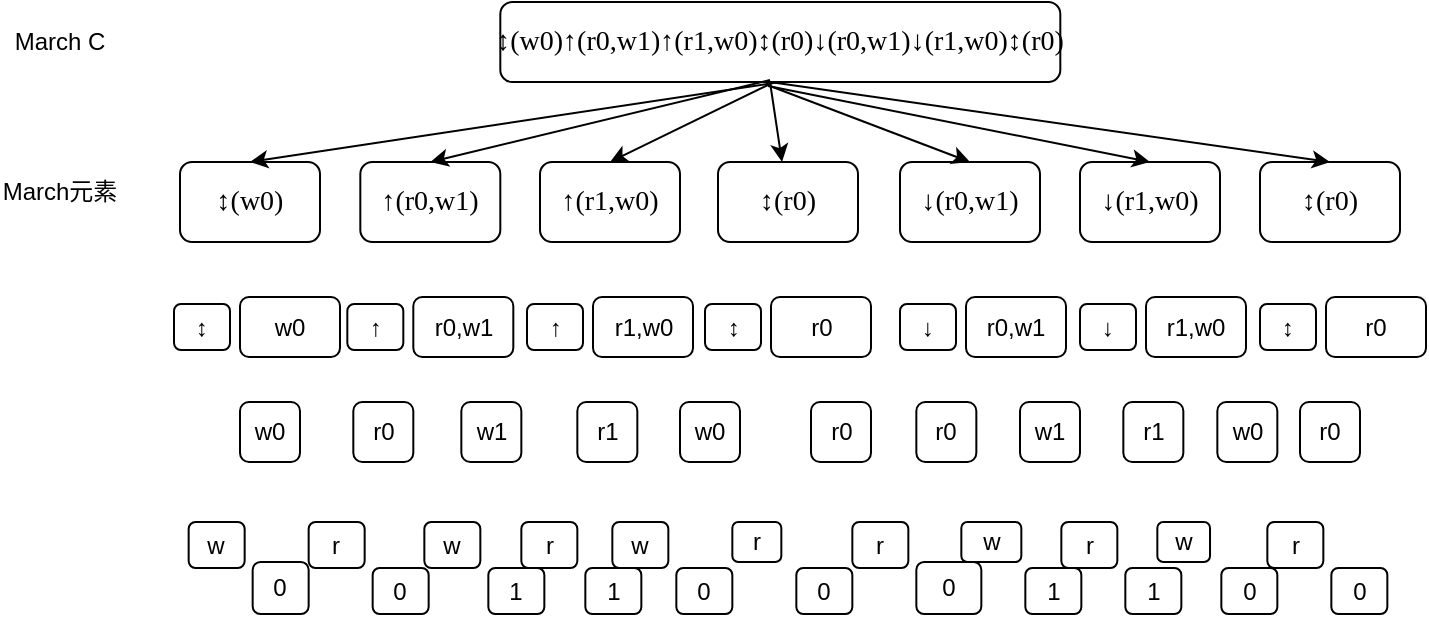 <mxfile version="20.8.20" type="github">
  <diagram id="oGFlpdTqN46abrTQSJ-Q" name="第 1 页">
    <mxGraphModel dx="1434" dy="796" grid="1" gridSize="10" guides="1" tooltips="1" connect="1" arrows="1" fold="1" page="0" pageScale="1" pageWidth="827" pageHeight="1169" math="0" shadow="0">
      <root>
        <mxCell id="0" />
        <mxCell id="1" parent="0" />
        <mxCell id="kUgraecNUWA_pfVt_VVu-1" value="&lt;p class=&quot;MsoNormal&quot;&gt;&lt;span style=&quot;mso-spacerun:&#39;yes&#39;;font-family:&#39;Times New Roman&#39;;font-size:10.5pt;&lt;br/&gt;mso-font-kerning:1.0pt;&quot;&gt;↕(w0)↑(r0,w1)↑(r1,w0)↕(r0)↓(r0,w1)↓(r1,w0)↕(r0)&lt;/span&gt;&lt;/p&gt;" style="rounded=1;whiteSpace=wrap;html=1;" parent="1" vertex="1">
          <mxGeometry x="270.16" y="160" width="280" height="40" as="geometry" />
        </mxCell>
        <mxCell id="kUgraecNUWA_pfVt_VVu-3" value="&lt;p class=&quot;MsoNormal&quot;&gt;&lt;span style=&quot;mso-spacerun:&#39;yes&#39;;font-family:&#39;Times New Roman&#39;;font-size:10.5pt;&lt;br/&gt;mso-font-kerning:1.0pt;&quot;&gt;↕(w0)&lt;/span&gt;&lt;/p&gt;" style="rounded=1;whiteSpace=wrap;html=1;" parent="1" vertex="1">
          <mxGeometry x="110" y="240" width="70" height="40" as="geometry" />
        </mxCell>
        <mxCell id="kUgraecNUWA_pfVt_VVu-4" value="&lt;p class=&quot;MsoNormal&quot;&gt;&lt;span style=&quot;mso-spacerun:&#39;yes&#39;;font-family:&#39;Times New Roman&#39;;font-size:10.5pt;&#xa;mso-font-kerning:1.0pt;&quot;&gt;&lt;font face=&quot;Times New Roman&quot;&gt;↑(r0,w1)&lt;/font&gt;&lt;/span&gt;&lt;/p&gt;" style="rounded=1;whiteSpace=wrap;html=1;" parent="1" vertex="1">
          <mxGeometry x="200.16" y="240" width="70" height="40" as="geometry" />
        </mxCell>
        <mxCell id="kUgraecNUWA_pfVt_VVu-5" value="&lt;p class=&quot;MsoNormal&quot;&gt;&lt;span style=&quot;mso-spacerun:&#39;yes&#39;;font-family:&#39;Times New Roman&#39;;font-size:10.5pt;&lt;br/&gt;mso-font-kerning:1.0pt;&quot;&gt;↑(r1,w0)&lt;/span&gt;&lt;/p&gt;" style="rounded=1;whiteSpace=wrap;html=1;" parent="1" vertex="1">
          <mxGeometry x="290" y="240" width="70" height="40" as="geometry" />
        </mxCell>
        <mxCell id="kUgraecNUWA_pfVt_VVu-6" value="&lt;p class=&quot;MsoNormal&quot;&gt;&lt;span style=&quot;mso-spacerun:&#39;yes&#39;;font-family:&#39;Times New Roman&#39;;font-size:10.5pt;&lt;br/&gt;mso-font-kerning:1.0pt;&quot;&gt;↕(r0)&lt;/span&gt;&lt;/p&gt;" style="rounded=1;whiteSpace=wrap;html=1;" parent="1" vertex="1">
          <mxGeometry x="379" y="240" width="70" height="40" as="geometry" />
        </mxCell>
        <mxCell id="kUgraecNUWA_pfVt_VVu-7" value="&lt;p class=&quot;MsoNormal&quot;&gt;&lt;span style=&quot;mso-spacerun:&#39;yes&#39;;font-family:&#39;Times New Roman&#39;;font-size:10.5pt;&lt;br/&gt;mso-font-kerning:1.0pt;&quot;&gt;↓(r0,w1)&lt;/span&gt;&lt;/p&gt;" style="rounded=1;whiteSpace=wrap;html=1;" parent="1" vertex="1">
          <mxGeometry x="470" y="240" width="70" height="40" as="geometry" />
        </mxCell>
        <mxCell id="kUgraecNUWA_pfVt_VVu-8" value="&lt;p class=&quot;MsoNormal&quot;&gt;&lt;span style=&quot;mso-spacerun:&#39;yes&#39;;font-family:&#39;Times New Roman&#39;;font-size:10.5pt;&lt;br/&gt;mso-font-kerning:1.0pt;&quot;&gt;↓(r1,w0)&lt;/span&gt;&lt;/p&gt;" style="rounded=1;whiteSpace=wrap;html=1;" parent="1" vertex="1">
          <mxGeometry x="560" y="240" width="70" height="40" as="geometry" />
        </mxCell>
        <mxCell id="kUgraecNUWA_pfVt_VVu-9" value="&lt;p class=&quot;MsoNormal&quot;&gt;&lt;span style=&quot;mso-spacerun:&#39;yes&#39;;font-family:&#39;Times New Roman&#39;;font-size:10.5pt;&lt;br/&gt;mso-font-kerning:1.0pt;&quot;&gt;↕(r0)&lt;/span&gt;&lt;/p&gt;" style="rounded=1;whiteSpace=wrap;html=1;" parent="1" vertex="1">
          <mxGeometry x="650" y="240" width="70" height="40" as="geometry" />
        </mxCell>
        <mxCell id="kUgraecNUWA_pfVt_VVu-14" value="March C" style="text;html=1;strokeColor=none;fillColor=none;align=center;verticalAlign=middle;whiteSpace=wrap;rounded=0;" parent="1" vertex="1">
          <mxGeometry x="20" y="165" width="60" height="30" as="geometry" />
        </mxCell>
        <mxCell id="kUgraecNUWA_pfVt_VVu-15" value="March元素" style="text;html=1;strokeColor=none;fillColor=none;align=center;verticalAlign=middle;whiteSpace=wrap;rounded=0;" parent="1" vertex="1">
          <mxGeometry x="20" y="240" width="60" height="30" as="geometry" />
        </mxCell>
        <mxCell id="pRD_6JttEL12qKxeUE_r-2" value="" style="endArrow=classic;html=1;rounded=0;exitX=0.5;exitY=1;exitDx=0;exitDy=0;entryX=0.5;entryY=0;entryDx=0;entryDy=0;" edge="1" parent="1" source="kUgraecNUWA_pfVt_VVu-1" target="kUgraecNUWA_pfVt_VVu-3">
          <mxGeometry width="50" height="50" relative="1" as="geometry">
            <mxPoint x="-9" y="453" as="sourcePoint" />
            <mxPoint x="41" y="403" as="targetPoint" />
          </mxGeometry>
        </mxCell>
        <mxCell id="pRD_6JttEL12qKxeUE_r-3" value="" style="endArrow=classic;html=1;rounded=0;entryX=0.5;entryY=0;entryDx=0;entryDy=0;" edge="1" parent="1" target="kUgraecNUWA_pfVt_VVu-4">
          <mxGeometry width="50" height="50" relative="1" as="geometry">
            <mxPoint x="405" y="199" as="sourcePoint" />
            <mxPoint x="123" y="427" as="targetPoint" />
          </mxGeometry>
        </mxCell>
        <mxCell id="pRD_6JttEL12qKxeUE_r-4" value="" style="endArrow=classic;html=1;rounded=0;entryX=0.5;entryY=0;entryDx=0;entryDy=0;" edge="1" parent="1" target="kUgraecNUWA_pfVt_VVu-5">
          <mxGeometry width="50" height="50" relative="1" as="geometry">
            <mxPoint x="407" y="200" as="sourcePoint" />
            <mxPoint x="358" y="425" as="targetPoint" />
          </mxGeometry>
        </mxCell>
        <mxCell id="pRD_6JttEL12qKxeUE_r-5" value="" style="endArrow=classic;html=1;rounded=0;" edge="1" parent="1" target="kUgraecNUWA_pfVt_VVu-6">
          <mxGeometry width="50" height="50" relative="1" as="geometry">
            <mxPoint x="405" y="200" as="sourcePoint" />
            <mxPoint x="92" y="451" as="targetPoint" />
          </mxGeometry>
        </mxCell>
        <mxCell id="pRD_6JttEL12qKxeUE_r-6" value="" style="endArrow=classic;html=1;rounded=0;entryX=0.5;entryY=0;entryDx=0;entryDy=0;" edge="1" parent="1" target="kUgraecNUWA_pfVt_VVu-7">
          <mxGeometry width="50" height="50" relative="1" as="geometry">
            <mxPoint x="405" y="202" as="sourcePoint" />
            <mxPoint x="238" y="421" as="targetPoint" />
          </mxGeometry>
        </mxCell>
        <mxCell id="pRD_6JttEL12qKxeUE_r-7" value="" style="endArrow=classic;html=1;rounded=0;entryX=0.5;entryY=0;entryDx=0;entryDy=0;" edge="1" parent="1" target="kUgraecNUWA_pfVt_VVu-8">
          <mxGeometry width="50" height="50" relative="1" as="geometry">
            <mxPoint x="404" y="202" as="sourcePoint" />
            <mxPoint x="267" y="438" as="targetPoint" />
          </mxGeometry>
        </mxCell>
        <mxCell id="pRD_6JttEL12qKxeUE_r-8" value="" style="endArrow=classic;html=1;rounded=0;entryX=0.5;entryY=0;entryDx=0;entryDy=0;" edge="1" parent="1" target="kUgraecNUWA_pfVt_VVu-9">
          <mxGeometry width="50" height="50" relative="1" as="geometry">
            <mxPoint x="405" y="200" as="sourcePoint" />
            <mxPoint x="146" y="477" as="targetPoint" />
          </mxGeometry>
        </mxCell>
        <mxCell id="pRD_6JttEL12qKxeUE_r-10" value="↕" style="rounded=1;whiteSpace=wrap;html=1;" vertex="1" parent="1">
          <mxGeometry x="107" y="311" width="28" height="23" as="geometry" />
        </mxCell>
        <mxCell id="pRD_6JttEL12qKxeUE_r-11" value="w0" style="rounded=1;whiteSpace=wrap;html=1;" vertex="1" parent="1">
          <mxGeometry x="140" y="307.5" width="50" height="30" as="geometry" />
        </mxCell>
        <mxCell id="pRD_6JttEL12qKxeUE_r-12" value="↑" style="rounded=1;whiteSpace=wrap;html=1;" vertex="1" parent="1">
          <mxGeometry x="193.66" y="311" width="28" height="23" as="geometry" />
        </mxCell>
        <mxCell id="pRD_6JttEL12qKxeUE_r-13" value="r0,w1" style="rounded=1;whiteSpace=wrap;html=1;" vertex="1" parent="1">
          <mxGeometry x="226.66" y="307.5" width="50" height="30" as="geometry" />
        </mxCell>
        <mxCell id="pRD_6JttEL12qKxeUE_r-14" value="↑" style="rounded=1;whiteSpace=wrap;html=1;" vertex="1" parent="1">
          <mxGeometry x="283.5" y="311" width="28" height="23" as="geometry" />
        </mxCell>
        <mxCell id="pRD_6JttEL12qKxeUE_r-15" value="r1,w0" style="rounded=1;whiteSpace=wrap;html=1;" vertex="1" parent="1">
          <mxGeometry x="316.5" y="307.5" width="50" height="30" as="geometry" />
        </mxCell>
        <mxCell id="pRD_6JttEL12qKxeUE_r-16" value="↕" style="rounded=1;whiteSpace=wrap;html=1;" vertex="1" parent="1">
          <mxGeometry x="372.5" y="311" width="28" height="23" as="geometry" />
        </mxCell>
        <mxCell id="pRD_6JttEL12qKxeUE_r-17" value="r0" style="rounded=1;whiteSpace=wrap;html=1;" vertex="1" parent="1">
          <mxGeometry x="405.5" y="307.5" width="50" height="30" as="geometry" />
        </mxCell>
        <mxCell id="pRD_6JttEL12qKxeUE_r-18" value="↓" style="rounded=1;whiteSpace=wrap;html=1;" vertex="1" parent="1">
          <mxGeometry x="470" y="311" width="28" height="23" as="geometry" />
        </mxCell>
        <mxCell id="pRD_6JttEL12qKxeUE_r-19" value="r0,w1" style="rounded=1;whiteSpace=wrap;html=1;" vertex="1" parent="1">
          <mxGeometry x="503" y="307.5" width="50" height="30" as="geometry" />
        </mxCell>
        <mxCell id="pRD_6JttEL12qKxeUE_r-20" value="↓" style="rounded=1;whiteSpace=wrap;html=1;" vertex="1" parent="1">
          <mxGeometry x="560" y="311" width="28" height="23" as="geometry" />
        </mxCell>
        <mxCell id="pRD_6JttEL12qKxeUE_r-21" value="r1,w0" style="rounded=1;whiteSpace=wrap;html=1;" vertex="1" parent="1">
          <mxGeometry x="593" y="307.5" width="50" height="30" as="geometry" />
        </mxCell>
        <mxCell id="pRD_6JttEL12qKxeUE_r-22" value="↕" style="rounded=1;whiteSpace=wrap;html=1;" vertex="1" parent="1">
          <mxGeometry x="650" y="311" width="28" height="23" as="geometry" />
        </mxCell>
        <mxCell id="pRD_6JttEL12qKxeUE_r-23" value="r0" style="rounded=1;whiteSpace=wrap;html=1;" vertex="1" parent="1">
          <mxGeometry x="683" y="307.5" width="50" height="30" as="geometry" />
        </mxCell>
        <mxCell id="pRD_6JttEL12qKxeUE_r-24" value="w" style="rounded=1;whiteSpace=wrap;html=1;" vertex="1" parent="1">
          <mxGeometry x="114.33" y="420" width="28" height="23" as="geometry" />
        </mxCell>
        <mxCell id="pRD_6JttEL12qKxeUE_r-25" value="0" style="rounded=1;whiteSpace=wrap;html=1;" vertex="1" parent="1">
          <mxGeometry x="146.33" y="440" width="28" height="26" as="geometry" />
        </mxCell>
        <mxCell id="pRD_6JttEL12qKxeUE_r-26" value="r" style="rounded=1;whiteSpace=wrap;html=1;" vertex="1" parent="1">
          <mxGeometry x="174.33" y="420" width="28" height="23" as="geometry" />
        </mxCell>
        <mxCell id="pRD_6JttEL12qKxeUE_r-27" value="0" style="rounded=1;whiteSpace=wrap;html=1;" vertex="1" parent="1">
          <mxGeometry x="206.33" y="443" width="28" height="23" as="geometry" />
        </mxCell>
        <mxCell id="pRD_6JttEL12qKxeUE_r-28" value="r" style="rounded=1;whiteSpace=wrap;html=1;" vertex="1" parent="1">
          <mxGeometry x="280.67" y="420" width="28" height="23" as="geometry" />
        </mxCell>
        <mxCell id="pRD_6JttEL12qKxeUE_r-29" value="1" style="rounded=1;whiteSpace=wrap;html=1;" vertex="1" parent="1">
          <mxGeometry x="312.67" y="443" width="28" height="23" as="geometry" />
        </mxCell>
        <mxCell id="pRD_6JttEL12qKxeUE_r-30" value="r" style="rounded=1;whiteSpace=wrap;html=1;" vertex="1" parent="1">
          <mxGeometry x="386.17" y="420" width="24.5" height="20" as="geometry" />
        </mxCell>
        <mxCell id="pRD_6JttEL12qKxeUE_r-31" value="0" style="rounded=1;whiteSpace=wrap;html=1;" vertex="1" parent="1">
          <mxGeometry x="418.17" y="443" width="28" height="23" as="geometry" />
        </mxCell>
        <mxCell id="pRD_6JttEL12qKxeUE_r-32" value="r" style="rounded=1;whiteSpace=wrap;html=1;" vertex="1" parent="1">
          <mxGeometry x="446.17" y="420" width="28" height="23" as="geometry" />
        </mxCell>
        <mxCell id="pRD_6JttEL12qKxeUE_r-33" value="0" style="rounded=1;whiteSpace=wrap;html=1;" vertex="1" parent="1">
          <mxGeometry x="478.17" y="440" width="32.5" height="26" as="geometry" />
        </mxCell>
        <mxCell id="pRD_6JttEL12qKxeUE_r-34" value="w" style="rounded=1;whiteSpace=wrap;html=1;" vertex="1" parent="1">
          <mxGeometry x="500.67" y="420" width="30" height="20" as="geometry" />
        </mxCell>
        <mxCell id="pRD_6JttEL12qKxeUE_r-35" value="1" style="rounded=1;whiteSpace=wrap;html=1;" vertex="1" parent="1">
          <mxGeometry x="532.67" y="443" width="28" height="23" as="geometry" />
        </mxCell>
        <mxCell id="pRD_6JttEL12qKxeUE_r-37" value="w" style="rounded=1;whiteSpace=wrap;html=1;" vertex="1" parent="1">
          <mxGeometry x="232.17" y="420" width="28" height="23" as="geometry" />
        </mxCell>
        <mxCell id="pRD_6JttEL12qKxeUE_r-38" value="1" style="rounded=1;whiteSpace=wrap;html=1;" vertex="1" parent="1">
          <mxGeometry x="264.17" y="443" width="28" height="23" as="geometry" />
        </mxCell>
        <mxCell id="pRD_6JttEL12qKxeUE_r-39" value="w" style="rounded=1;whiteSpace=wrap;html=1;" vertex="1" parent="1">
          <mxGeometry x="326.17" y="420" width="28" height="23" as="geometry" />
        </mxCell>
        <mxCell id="pRD_6JttEL12qKxeUE_r-40" value="0" style="rounded=1;whiteSpace=wrap;html=1;" vertex="1" parent="1">
          <mxGeometry x="358.17" y="443" width="28" height="23" as="geometry" />
        </mxCell>
        <mxCell id="pRD_6JttEL12qKxeUE_r-41" value="r" style="rounded=1;whiteSpace=wrap;html=1;" vertex="1" parent="1">
          <mxGeometry x="550.67" y="420" width="28" height="23" as="geometry" />
        </mxCell>
        <mxCell id="pRD_6JttEL12qKxeUE_r-42" value="1" style="rounded=1;whiteSpace=wrap;html=1;" vertex="1" parent="1">
          <mxGeometry x="582.67" y="443" width="28" height="23" as="geometry" />
        </mxCell>
        <mxCell id="pRD_6JttEL12qKxeUE_r-43" value="w" style="rounded=1;whiteSpace=wrap;html=1;" vertex="1" parent="1">
          <mxGeometry x="598.67" y="420" width="26.34" height="20" as="geometry" />
        </mxCell>
        <mxCell id="pRD_6JttEL12qKxeUE_r-44" value="0" style="rounded=1;whiteSpace=wrap;html=1;" vertex="1" parent="1">
          <mxGeometry x="630.67" y="443" width="28" height="23" as="geometry" />
        </mxCell>
        <mxCell id="pRD_6JttEL12qKxeUE_r-45" value="r" style="rounded=1;whiteSpace=wrap;html=1;" vertex="1" parent="1">
          <mxGeometry x="653.67" y="420" width="28" height="23" as="geometry" />
        </mxCell>
        <mxCell id="pRD_6JttEL12qKxeUE_r-46" value="0" style="rounded=1;whiteSpace=wrap;html=1;" vertex="1" parent="1">
          <mxGeometry x="685.67" y="443" width="28" height="23" as="geometry" />
        </mxCell>
        <mxCell id="pRD_6JttEL12qKxeUE_r-51" value="w0" style="rounded=1;whiteSpace=wrap;html=1;" vertex="1" parent="1">
          <mxGeometry x="140" y="360" width="30" height="30" as="geometry" />
        </mxCell>
        <mxCell id="pRD_6JttEL12qKxeUE_r-52" value="r0" style="rounded=1;whiteSpace=wrap;html=1;" vertex="1" parent="1">
          <mxGeometry x="196.66" y="360" width="30" height="30" as="geometry" />
        </mxCell>
        <mxCell id="pRD_6JttEL12qKxeUE_r-53" value="w1" style="rounded=1;whiteSpace=wrap;html=1;" vertex="1" parent="1">
          <mxGeometry x="250.67" y="360" width="30" height="30" as="geometry" />
        </mxCell>
        <mxCell id="pRD_6JttEL12qKxeUE_r-54" value="r1" style="rounded=1;whiteSpace=wrap;html=1;" vertex="1" parent="1">
          <mxGeometry x="308.67" y="360" width="30" height="30" as="geometry" />
        </mxCell>
        <mxCell id="pRD_6JttEL12qKxeUE_r-55" value="w0" style="rounded=1;whiteSpace=wrap;html=1;" vertex="1" parent="1">
          <mxGeometry x="360" y="360" width="30" height="30" as="geometry" />
        </mxCell>
        <mxCell id="pRD_6JttEL12qKxeUE_r-56" value="r0" style="rounded=1;whiteSpace=wrap;html=1;" vertex="1" parent="1">
          <mxGeometry x="425.5" y="360" width="30" height="30" as="geometry" />
        </mxCell>
        <mxCell id="pRD_6JttEL12qKxeUE_r-57" value="r0" style="rounded=1;whiteSpace=wrap;html=1;" vertex="1" parent="1">
          <mxGeometry x="478.17" y="360" width="30" height="30" as="geometry" />
        </mxCell>
        <mxCell id="pRD_6JttEL12qKxeUE_r-58" value="w1" style="rounded=1;whiteSpace=wrap;html=1;" vertex="1" parent="1">
          <mxGeometry x="530" y="360" width="30" height="30" as="geometry" />
        </mxCell>
        <mxCell id="pRD_6JttEL12qKxeUE_r-59" value="r1" style="rounded=1;whiteSpace=wrap;html=1;" vertex="1" parent="1">
          <mxGeometry x="581.67" y="360" width="30" height="30" as="geometry" />
        </mxCell>
        <mxCell id="pRD_6JttEL12qKxeUE_r-60" value="w0" style="rounded=1;whiteSpace=wrap;html=1;" vertex="1" parent="1">
          <mxGeometry x="628.67" y="360" width="30" height="30" as="geometry" />
        </mxCell>
        <mxCell id="pRD_6JttEL12qKxeUE_r-61" value="r0" style="rounded=1;whiteSpace=wrap;html=1;" vertex="1" parent="1">
          <mxGeometry x="670" y="360" width="30" height="30" as="geometry" />
        </mxCell>
      </root>
    </mxGraphModel>
  </diagram>
</mxfile>
